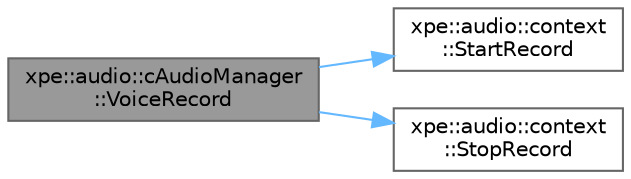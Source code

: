 digraph "xpe::audio::cAudioManager::VoiceRecord"
{
 // LATEX_PDF_SIZE
  bgcolor="transparent";
  edge [fontname=Helvetica,fontsize=10,labelfontname=Helvetica,labelfontsize=10];
  node [fontname=Helvetica,fontsize=10,shape=box,height=0.2,width=0.4];
  rankdir="LR";
  Node1 [id="Node000001",label="xpe::audio::cAudioManager\l::VoiceRecord",height=0.2,width=0.4,color="gray40", fillcolor="grey60", style="filled", fontcolor="black",tooltip=" "];
  Node1 -> Node2 [id="edge5_Node000001_Node000002",color="steelblue1",style="solid",tooltip=" "];
  Node2 [id="Node000002",label="xpe::audio::context\l::StartRecord",height=0.2,width=0.4,color="grey40", fillcolor="white", style="filled",URL="$namespacexpe_1_1audio_1_1context.html#a7e3e7b78e61c8ea463a52d480e97f6e8",tooltip=" "];
  Node1 -> Node3 [id="edge6_Node000001_Node000003",color="steelblue1",style="solid",tooltip=" "];
  Node3 [id="Node000003",label="xpe::audio::context\l::StopRecord",height=0.2,width=0.4,color="grey40", fillcolor="white", style="filled",URL="$namespacexpe_1_1audio_1_1context.html#a34835d068264a28789ce49ca78172edb",tooltip=" "];
}
